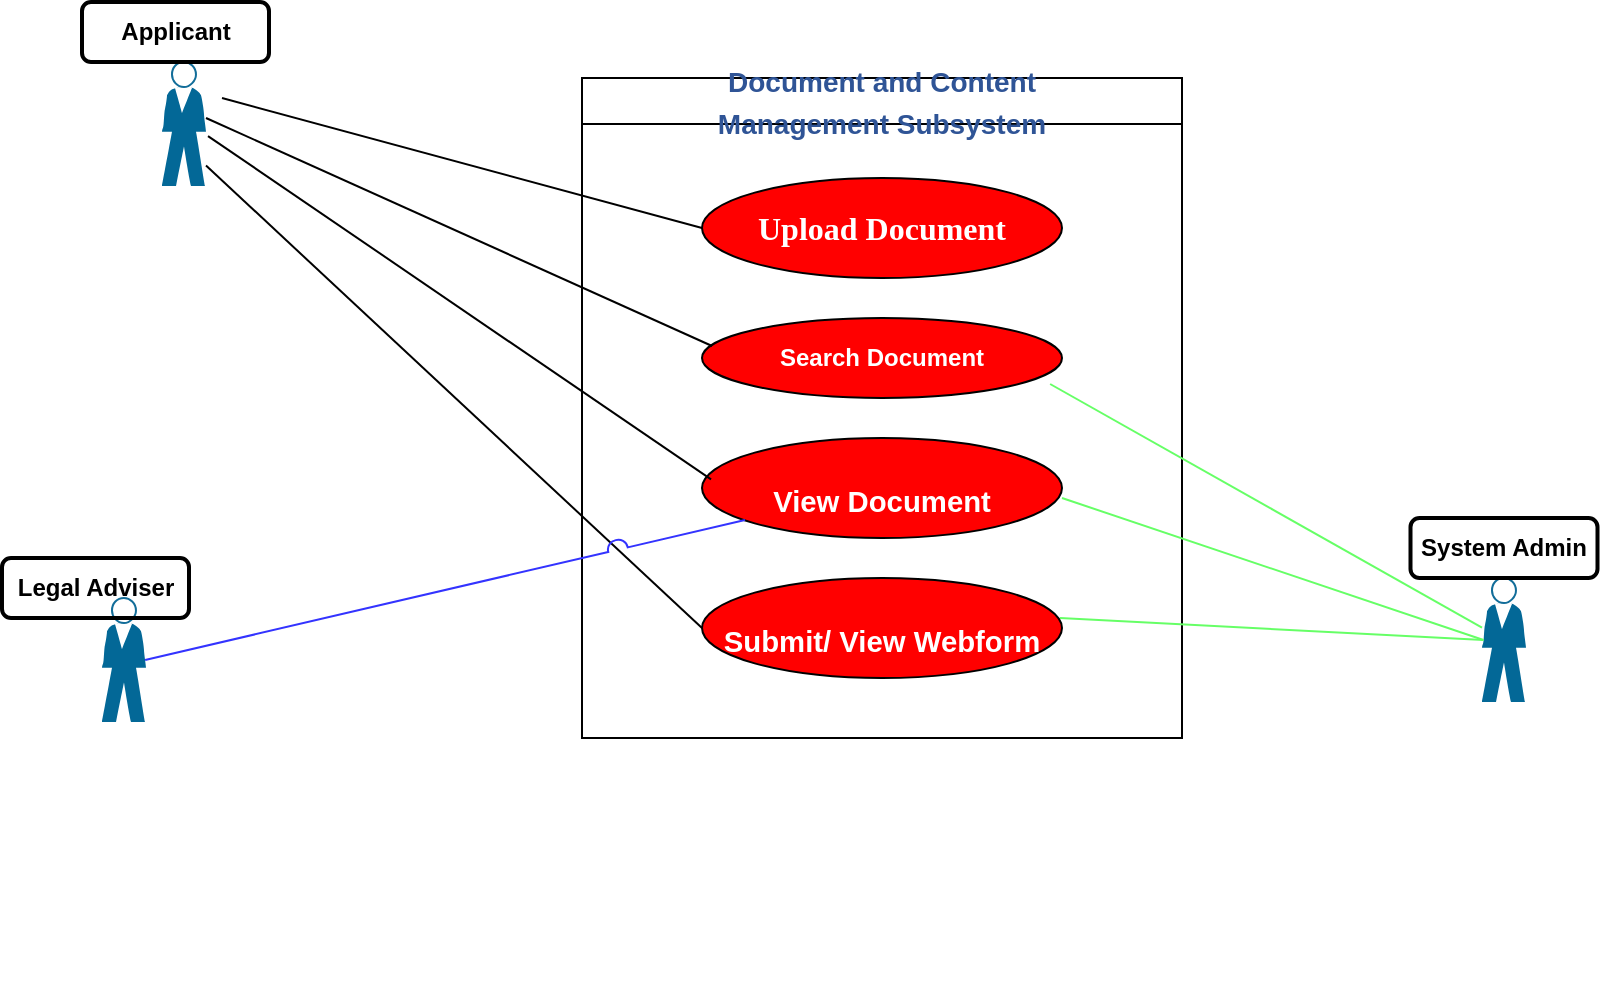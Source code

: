 <mxfile version="24.5.1" type="github">
  <diagram name="Page-1" id="SN_yCZLMKTXuiHwDD62p">
    <mxGraphModel dx="1707" dy="460" grid="1" gridSize="10" guides="1" tooltips="1" connect="1" arrows="1" fold="1" page="1" pageScale="1" pageWidth="827" pageHeight="1169" math="0" shadow="0">
      <root>
        <mxCell id="0" />
        <mxCell id="1" parent="0" />
        <mxCell id="HvkSVOpj_L1ZcVZL3_tX-1" value="&lt;span style=&quot;accent-color: auto; place-content: normal; place-items: normal; place-self: auto; alignment-baseline: auto; anchor-name: none; animation: 0s ease 0s 1 normal none running none; animation-composition: replace; app-region: none; appearance: none; aspect-ratio: auto; backdrop-filter: none; backface-visibility: visible; background: none 0% 0% / auto repeat scroll padding-box border-box rgba(0, 0, 0, 0); background-blend-mode: normal; baseline-shift: 0px; baseline-source: auto; border-image: none 100% / 1 / 0 stretch; border-color: rgb(47, 84, 150); border-collapse: separate; border-end-end-radius: 0px; border-end-start-radius: 0px; border-width: 0px; border-style: none; border-spacing: 0px; border-start-end-radius: 0px; border-start-start-radius: 0px; border-radius: 0px; inset: auto; box-shadow: none; box-sizing: content-box; break-after: auto; break-before: auto; break-inside: auto; buffered-rendering: auto; caption-side: top; caret-color: rgb(47, 84, 150); clear: none; clip: auto; clip-path: none; clip-rule: nonzero; color: rgb(47, 84, 150); color-interpolation: srgb; color-interpolation-filters: linearrgb; color-rendering: auto; color-scheme: normal; columns: auto; column-fill: balance; gap: normal; column-rule: 0px rgb(47, 84, 150); column-span: none; contain: none; contain-intrinsic-block-size: none; contain-intrinsic-size: none; contain-intrinsic-inline-size: none; container: none; content: normal; content-visibility: visible; counter-increment: none; counter-reset: none; counter-set: none; cursor: text; cx: 0px; cy: 0px; d: none; direction: ltr; display: inline; dominant-baseline: auto; empty-cells: show; field-sizing: fixed; fill: rgb(0, 0, 0); fill-opacity: 1; fill-rule: nonzero; filter: none; flex: 0 1 auto; flex-flow: row; float: none; flood-color: rgb(0, 0, 0); flood-opacity: 1; font-family: WordVisi_MSFontService, &amp;quot;Calibri Light&amp;quot;, &amp;quot;Calibri Light_EmbeddedFont&amp;quot;, &amp;quot;Calibri Light_MSFontService&amp;quot;, sans-serif; font-feature-settings: normal; font-kerning: none; font-optical-sizing: auto; font-palette: normal; font-size: 14px; font-stretch: 100%; font-synthesis: weight style small-caps; font-variant-ligatures: none; font-variant-numeric: normal; font-variant-east-asian: normal; font-variant-alternates: normal; font-variant-position: normal; font-variation-settings: normal; forced-color-adjust: auto; grid-area: auto; grid: none; height: auto; hyphenate-character: auto; hyphenate-limit-chars: auto; hyphens: manual; image-orientation: from-image; image-rendering: auto; initial-letter: normal; inline-size: auto; inset-area: none; inset-block: auto; inset-inline: auto; isolation: auto; lighting-color: rgb(255, 255, 255); line-break: auto; line-height: 20.504px; list-style: outside none disc; margin: 0px; marker: none; mask: none; mask-type: luminance; math-depth: 0; math-shift: normal; math-style: normal; max-height: none; max-width: none; min-height: 0px; min-width: 0px; mix-blend-mode: normal; object-fit: fill; object-position: 50% 50%; object-view-box: none; offset: normal; opacity: 1; order: 0; outline: rgb(47, 84, 150) none 0px; outline-offset: 0px; overflow: visible; overflow-anchor: auto; overflow-clip-margin: 0px; overflow-wrap: break-word; overlay: none; overscroll-behavior-block: auto; overscroll-behavior-inline: auto; overscroll-behavior: auto; padding: 0px; page: auto; paint-order: normal; perspective: none; perspective-origin: 0px 0px; pointer-events: auto; position: static; position-anchor: implicit; position-try: none; position-visibility: always; quotes: auto; r: 0px; resize: none; rotate: none; ruby-position: over; rx: auto; ry: auto; scale: none; scroll-behavior: auto; scroll-margin-block: 0px; scroll-margin: 0px; scroll-margin-inline: 0px; scroll-padding-block: auto; scroll-padding: auto; scroll-padding-inline: auto; scroll-snap-align: none; scroll-snap-stop: normal; scroll-snap-type: none; scroll-timeline: none; scrollbar-color: auto; scrollbar-gutter: auto; scrollbar-width: auto; shape-image-threshold: 0; shape-margin: 0px; shape-outside: none; shape-rendering: auto; speak: normal; stop-color: rgb(0, 0, 0); stop-opacity: 1; stroke: none; stroke-dasharray: none; stroke-dashoffset: 0px; stroke-linecap: butt; stroke-linejoin: miter; stroke-miterlimit: 4; stroke-opacity: 1; stroke-width: 1px; tab-size: 8; table-layout: auto; text-align: left; text-align-last: auto; text-anchor: start; text-combine-upright: none; text-decoration-style: solid; text-decoration-color: rgb(47, 84, 150); text-decoration-skip-ink: auto; text-emphasis: none rgb(47, 84, 150); text-emphasis-position: over; text-indent: 48px; text-orientation: mixed; text-overflow: clip; text-rendering: auto; text-shadow: none; text-size-adjust: auto; text-spacing-trim: normal; text-underline-offset: auto; text-underline-position: auto; white-space-collapse: preserve; timeline-scope: none; touch-action: auto; transform: none; transform-box: view-box; transform-origin: 0px 0px; transform-style: flat; transition: all 0s ease 0s; translate: none; unicode-bidi: normal; user-select: text; vector-effect: none; vertical-align: baseline; view-timeline: none; view-transition-class: none; view-transition-name: none; visibility: visible; border-block-end: 0px none rgb(47, 84, 150); border-block-start: 0px none rgb(47, 84, 150); border-inline-end: 0px none rgb(47, 84, 150); -webkit-border-image: none; border-inline-start: 0px none rgb(47, 84, 150); -webkit-box-align: stretch; -webkit-box-decoration-break: slice; -webkit-box-direction: normal; -webkit-box-flex: 0; -webkit-box-ordinal-group: 1; -webkit-box-orient: horizontal; -webkit-box-pack: start; -webkit-font-smoothing: auto; -webkit-line-break: auto; -webkit-locale: &amp;quot;EN-CA&amp;quot;; block-size: auto; margin-block: 0px; margin-inline: 0px; -webkit-mask-box-image-source: none; -webkit-mask-box-image-slice: 0 fill; -webkit-mask-box-image-width: auto; -webkit-mask-box-image-outset: 0; -webkit-mask-box-image-repeat: stretch; max-block-size: none; max-inline-size: none; min-block-size: 0px; min-inline-size: 0px; padding-block: 0px; padding-inline: 0px; -webkit-print-color-adjust: economy; -webkit-rtl-ordering: logical; -webkit-ruby-position: before; -webkit-tap-highlight-color: rgba(0, 0, 0, 0); -webkit-text-combine: none; -webkit-text-fill-color: rgb(47, 84, 150); -webkit-text-orientation: vertical-right; -webkit-text-security: none; -webkit-text-stroke-color: rgb(47, 84, 150); -webkit-user-drag: none; -webkit-user-modify: read-only; -webkit-writing-mode: horizontal-tb; width: auto; will-change: auto; word-break: normal; writing-mode: horizontal-tb; x: 0px; y: 0px; z-index: auto; zoom: 1;&quot; class=&quot;TextRun SCXW221575704 BCX0&quot; lang=&quot;EN-CA&quot; data-contrast=&quot;none&quot;&gt;&lt;span class=&quot;NormalTextRun SCXW221575704 BCX0&quot;&gt;Document and Content Management&amp;nbsp;Subsystem&lt;/span&gt;&lt;/span&gt;" style="swimlane;whiteSpace=wrap;html=1;" vertex="1" parent="1">
          <mxGeometry x="290" y="240" width="300" height="330" as="geometry">
            <mxRectangle x="290" y="240" width="350" height="30" as="alternateBounds" />
          </mxGeometry>
        </mxCell>
        <mxCell id="HvkSVOpj_L1ZcVZL3_tX-2" value="&lt;div style=&quot;text-align: justify;&quot;&gt;&lt;span style=&quot;background-color: initial; font-size: 16px; font-variant-ligatures: none; white-space-collapse: preserve;&quot;&gt;&lt;font face=&quot;Times New Roman, Times New Roman_EmbeddedFont, Times New Roman_MSFontService, serif&quot; color=&quot;#ffffff&quot;&gt;&lt;b&gt;Upload Document&lt;/b&gt;&lt;/font&gt;&lt;/span&gt;&lt;/div&gt;" style="ellipse;whiteSpace=wrap;html=1;fillColor=#FF0000;" vertex="1" parent="HvkSVOpj_L1ZcVZL3_tX-1">
          <mxGeometry x="60" y="50" width="180" height="50" as="geometry" />
        </mxCell>
        <mxCell id="HvkSVOpj_L1ZcVZL3_tX-7" value="&lt;font color=&quot;#ffffff&quot;&gt;&lt;b&gt;&lt;br&gt;&lt;span style=&quot;-webkit-user-drag: none; -webkit-tap-highlight-color: transparent; margin: 0px; padding: 0px; user-select: text; font-style: normal; font-variant-caps: normal; letter-spacing: normal; orphans: 2; text-align: justify; text-indent: 0px; text-transform: none; widows: 2; word-spacing: 0px; -webkit-text-stroke-width: 0px; white-space: pre-wrap; text-decoration-thickness: initial; text-decoration-style: initial; text-decoration-color: initial; font-size: 11pt; line-height: 19.275px; font-family: Calibri, Calibri_EmbeddedFont, Calibri_MSFontService, sans-serif; font-variant-ligatures: none !important;&quot; class=&quot;TextRun SCXW218336819 BCX0&quot; lang=&quot;EN-CA&quot; data-contrast=&quot;auto&quot;&gt;&lt;span style=&quot;-webkit-user-drag: none; -webkit-tap-highlight-color: transparent; margin: 0px; padding: 0px; user-select: text;&quot; class=&quot;NormalTextRun SCXW218336819 BCX0&quot;&gt; Submit/ View Webform&lt;/span&gt;&lt;/span&gt;&lt;span style=&quot;-webkit-user-drag: none; -webkit-tap-highlight-color: transparent; margin: 0px; padding: 0px; user-select: text; font-style: normal; font-variant-ligatures: normal; font-variant-caps: normal; letter-spacing: normal; orphans: 2; text-align: justify; text-indent: 0px; text-transform: none; widows: 2; word-spacing: 0px; -webkit-text-stroke-width: 0px; white-space: pre-wrap; text-decoration-thickness: initial; text-decoration-style: initial; text-decoration-color: initial; font-size: 11pt; line-height: 19.275px; font-family: Calibri, Calibri_EmbeddedFont, Calibri_MSFontService, sans-serif;&quot; data-ccp-props=&quot;{&amp;quot;201341983&amp;quot;:0,&amp;quot;335551550&amp;quot;:6,&amp;quot;335551620&amp;quot;:6,&amp;quot;335559740&amp;quot;:257}&quot; class=&quot;EOP SCXW218336819 BCX0&quot;&gt;&amp;nbsp;&lt;/span&gt;&lt;/b&gt;&lt;br&gt;&lt;/font&gt;" style="ellipse;whiteSpace=wrap;html=1;fillColor=#FF0000;" vertex="1" parent="HvkSVOpj_L1ZcVZL3_tX-1">
          <mxGeometry x="60" y="250" width="180" height="50" as="geometry" />
        </mxCell>
        <mxCell id="HvkSVOpj_L1ZcVZL3_tX-6" value="&lt;font color=&quot;#ffffff&quot;&gt;&lt;b&gt;&lt;br&gt;&lt;span style=&quot;-webkit-user-drag: none; -webkit-tap-highlight-color: transparent; margin: 0px; padding: 0px; user-select: text; font-style: normal; font-variant-caps: normal; letter-spacing: normal; orphans: 2; text-align: justify; text-indent: 0px; text-transform: none; widows: 2; word-spacing: 0px; -webkit-text-stroke-width: 0px; white-space: pre-wrap; text-decoration-thickness: initial; text-decoration-style: initial; text-decoration-color: initial; font-size: 11pt; line-height: 19.275px; font-family: Calibri, Calibri_EmbeddedFont, Calibri_MSFontService, sans-serif; font-variant-ligatures: none !important;&quot; class=&quot;TextRun SCXW218827450 BCX0&quot; lang=&quot;EN-CA&quot; data-contrast=&quot;auto&quot;&gt;&lt;span style=&quot;-webkit-user-drag: none; -webkit-tap-highlight-color: transparent; margin: 0px; padding: 0px; user-select: text;&quot; class=&quot;NormalTextRun SCXW218827450 BCX0&quot;&gt; View Document&lt;/span&gt;&lt;/span&gt;&lt;span style=&quot;-webkit-user-drag: none; -webkit-tap-highlight-color: transparent; margin: 0px; padding: 0px; user-select: text; font-style: normal; font-variant-ligatures: normal; font-variant-caps: normal; letter-spacing: normal; orphans: 2; text-align: justify; text-indent: 0px; text-transform: none; widows: 2; word-spacing: 0px; -webkit-text-stroke-width: 0px; white-space: pre-wrap; text-decoration-thickness: initial; text-decoration-style: initial; text-decoration-color: initial; font-size: 11pt; line-height: 19.275px; font-family: Calibri, Calibri_EmbeddedFont, Calibri_MSFontService, sans-serif;&quot; data-ccp-props=&quot;{&amp;quot;134233117&amp;quot;:false,&amp;quot;134233118&amp;quot;:false,&amp;quot;201341983&amp;quot;:0,&amp;quot;335551550&amp;quot;:6,&amp;quot;335551620&amp;quot;:6,&amp;quot;335559685&amp;quot;:0,&amp;quot;335559737&amp;quot;:0,&amp;quot;335559738&amp;quot;:0,&amp;quot;335559739&amp;quot;:160,&amp;quot;335559740&amp;quot;:257}&quot; class=&quot;EOP SCXW218827450 BCX0&quot;&gt;&amp;nbsp;&lt;/span&gt;&lt;/b&gt;&lt;br&gt;&lt;/font&gt;" style="ellipse;whiteSpace=wrap;html=1;fillColor=#FF0000;" vertex="1" parent="HvkSVOpj_L1ZcVZL3_tX-1">
          <mxGeometry x="60" y="180" width="180" height="50" as="geometry" />
        </mxCell>
        <mxCell id="HvkSVOpj_L1ZcVZL3_tX-5" value="&lt;font style=&quot;&quot; color=&quot;#ffffff&quot;&gt;&lt;b&gt;Search Document&lt;/b&gt;&lt;/font&gt;" style="ellipse;whiteSpace=wrap;html=1;fillColor=#FF0000;" vertex="1" parent="HvkSVOpj_L1ZcVZL3_tX-1">
          <mxGeometry x="60" y="120" width="180" height="40" as="geometry" />
        </mxCell>
        <mxCell id="HvkSVOpj_L1ZcVZL3_tX-11" style="edgeStyle=orthogonalEdgeStyle;rounded=0;orthogonalLoop=1;jettySize=auto;html=1;exitX=0.5;exitY=1;exitDx=0;exitDy=0;" edge="1" parent="HvkSVOpj_L1ZcVZL3_tX-1">
          <mxGeometry relative="1" as="geometry">
            <mxPoint x="150" y="451" as="sourcePoint" />
            <mxPoint x="150" y="451" as="targetPoint" />
          </mxGeometry>
        </mxCell>
        <mxCell id="HvkSVOpj_L1ZcVZL3_tX-3" value="" style="shape=mxgraph.cisco.people.standing_man;html=1;pointerEvents=1;dashed=0;fillColor=#036897;strokeColor=#ffffff;strokeWidth=2;verticalLabelPosition=bottom;verticalAlign=top;align=center;outlineConnect=0;" vertex="1" parent="1">
          <mxGeometry x="80" y="232" width="22" height="62" as="geometry" />
        </mxCell>
        <mxCell id="HvkSVOpj_L1ZcVZL3_tX-4" value="" style="shape=mxgraph.cisco.people.standing_man;html=1;pointerEvents=1;dashed=0;fillColor=#036897;strokeColor=#ffffff;strokeWidth=2;verticalLabelPosition=bottom;verticalAlign=top;align=center;outlineConnect=0;" vertex="1" parent="1">
          <mxGeometry x="50" y="500" width="22" height="62" as="geometry" />
        </mxCell>
        <mxCell id="HvkSVOpj_L1ZcVZL3_tX-12" value="" style="shape=mxgraph.cisco.people.standing_man;html=1;pointerEvents=1;dashed=0;fillColor=#036897;strokeColor=#ffffff;strokeWidth=2;verticalLabelPosition=bottom;verticalAlign=top;align=center;outlineConnect=0;" vertex="1" parent="1">
          <mxGeometry x="740" y="490" width="22" height="62" as="geometry" />
        </mxCell>
        <mxCell id="HvkSVOpj_L1ZcVZL3_tX-14" value="" style="endArrow=none;html=1;rounded=0;exitX=0;exitY=0.5;exitDx=0;exitDy=0;" edge="1" parent="1" source="HvkSVOpj_L1ZcVZL3_tX-7">
          <mxGeometry width="50" height="50" relative="1" as="geometry">
            <mxPoint x="361.544" y="512.709" as="sourcePoint" />
            <mxPoint x="102" y="283.706" as="targetPoint" />
            <Array as="points" />
          </mxGeometry>
        </mxCell>
        <mxCell id="HvkSVOpj_L1ZcVZL3_tX-15" value="&lt;b&gt;Applicant&lt;/b&gt;" style="rounded=1;whiteSpace=wrap;html=1;strokeWidth=2;fillWeight=4;hachureGap=8;hachureAngle=45;fillColor=none;" vertex="1" parent="1">
          <mxGeometry x="40" y="202" width="93.5" height="30" as="geometry" />
        </mxCell>
        <mxCell id="HvkSVOpj_L1ZcVZL3_tX-16" value="&lt;b&gt;Legal Adviser&lt;/b&gt;" style="rounded=1;whiteSpace=wrap;html=1;strokeWidth=2;fillWeight=4;hachureGap=8;hachureAngle=45;fillColor=none;" vertex="1" parent="1">
          <mxGeometry y="480" width="93.5" height="30" as="geometry" />
        </mxCell>
        <mxCell id="HvkSVOpj_L1ZcVZL3_tX-17" value="&lt;b&gt;System Admin&lt;/b&gt;" style="rounded=1;whiteSpace=wrap;html=1;strokeWidth=2;fillWeight=4;hachureGap=8;hachureAngle=45;fillColor=none;" vertex="1" parent="1">
          <mxGeometry x="704.25" y="460" width="93.5" height="30" as="geometry" />
        </mxCell>
        <mxCell id="HvkSVOpj_L1ZcVZL3_tX-18" value="" style="endArrow=none;html=1;rounded=0;entryX=1.364;entryY=0.452;entryDx=0;entryDy=0;entryPerimeter=0;" edge="1" parent="1">
          <mxGeometry width="50" height="50" relative="1" as="geometry">
            <mxPoint x="354.544" y="440.709" as="sourcePoint" />
            <mxPoint x="103.008" y="269.024" as="targetPoint" />
            <Array as="points" />
          </mxGeometry>
        </mxCell>
        <mxCell id="HvkSVOpj_L1ZcVZL3_tX-19" value="" style="endArrow=none;html=1;rounded=0;entryX=1.364;entryY=0.129;entryDx=0;entryDy=0;entryPerimeter=0;exitX=0.028;exitY=0.35;exitDx=0;exitDy=0;exitPerimeter=0;" edge="1" parent="1" source="HvkSVOpj_L1ZcVZL3_tX-5">
          <mxGeometry width="50" height="50" relative="1" as="geometry">
            <mxPoint x="390.329" y="382.272" as="sourcePoint" />
            <mxPoint x="101.998" y="259.998" as="targetPoint" />
            <Array as="points" />
          </mxGeometry>
        </mxCell>
        <mxCell id="HvkSVOpj_L1ZcVZL3_tX-20" value="" style="endArrow=none;html=1;rounded=0;exitX=0;exitY=0.5;exitDx=0;exitDy=0;" edge="1" parent="1" source="HvkSVOpj_L1ZcVZL3_tX-2">
          <mxGeometry width="50" height="50" relative="1" as="geometry">
            <mxPoint x="365" y="359" as="sourcePoint" />
            <mxPoint x="110" y="250" as="targetPoint" />
            <Array as="points" />
          </mxGeometry>
        </mxCell>
        <mxCell id="HvkSVOpj_L1ZcVZL3_tX-27" value="" style="endArrow=none;html=1;rounded=0;strokeColor=#66FF66;entryX=0.967;entryY=0.825;entryDx=0;entryDy=0;entryPerimeter=0;" edge="1" parent="1" source="HvkSVOpj_L1ZcVZL3_tX-12" target="HvkSVOpj_L1ZcVZL3_tX-5">
          <mxGeometry width="50" height="50" relative="1" as="geometry">
            <mxPoint x="754" y="442" as="sourcePoint" />
            <mxPoint x="514" y="330" as="targetPoint" />
            <Array as="points" />
          </mxGeometry>
        </mxCell>
        <mxCell id="HvkSVOpj_L1ZcVZL3_tX-28" value="" style="endArrow=none;html=1;rounded=0;jumpStyle=arc;jumpSize=10;strokeColor=#3333FF;exitX=0.98;exitY=0.5;exitDx=0;exitDy=0;exitPerimeter=0;" edge="1" parent="1" source="HvkSVOpj_L1ZcVZL3_tX-4">
          <mxGeometry width="50" height="50" relative="1" as="geometry">
            <mxPoint x="93.5" y="581" as="sourcePoint" />
            <mxPoint x="371.5" y="461" as="targetPoint" />
          </mxGeometry>
        </mxCell>
        <mxCell id="HvkSVOpj_L1ZcVZL3_tX-22" value="" style="endArrow=none;html=1;rounded=0;entryX=1;entryY=1;entryDx=0;entryDy=0;strokeColor=#66FF66;exitX=0.035;exitY=0.5;exitDx=0;exitDy=0;exitPerimeter=0;" edge="1" parent="1" source="HvkSVOpj_L1ZcVZL3_tX-12">
          <mxGeometry width="50" height="50" relative="1" as="geometry">
            <mxPoint x="750" y="530" as="sourcePoint" />
            <mxPoint x="530.0" y="450.002" as="targetPoint" />
            <Array as="points" />
          </mxGeometry>
        </mxCell>
        <mxCell id="HvkSVOpj_L1ZcVZL3_tX-32" value="" style="endArrow=none;html=1;rounded=0;entryX=1;entryY=1;entryDx=0;entryDy=0;strokeColor=#66FF66;exitX=0.035;exitY=0.5;exitDx=0;exitDy=0;exitPerimeter=0;" edge="1" parent="1" source="HvkSVOpj_L1ZcVZL3_tX-12">
          <mxGeometry width="50" height="50" relative="1" as="geometry">
            <mxPoint x="740" y="581" as="sourcePoint" />
            <mxPoint x="529.0" y="510.002" as="targetPoint" />
            <Array as="points" />
          </mxGeometry>
        </mxCell>
      </root>
    </mxGraphModel>
  </diagram>
</mxfile>
